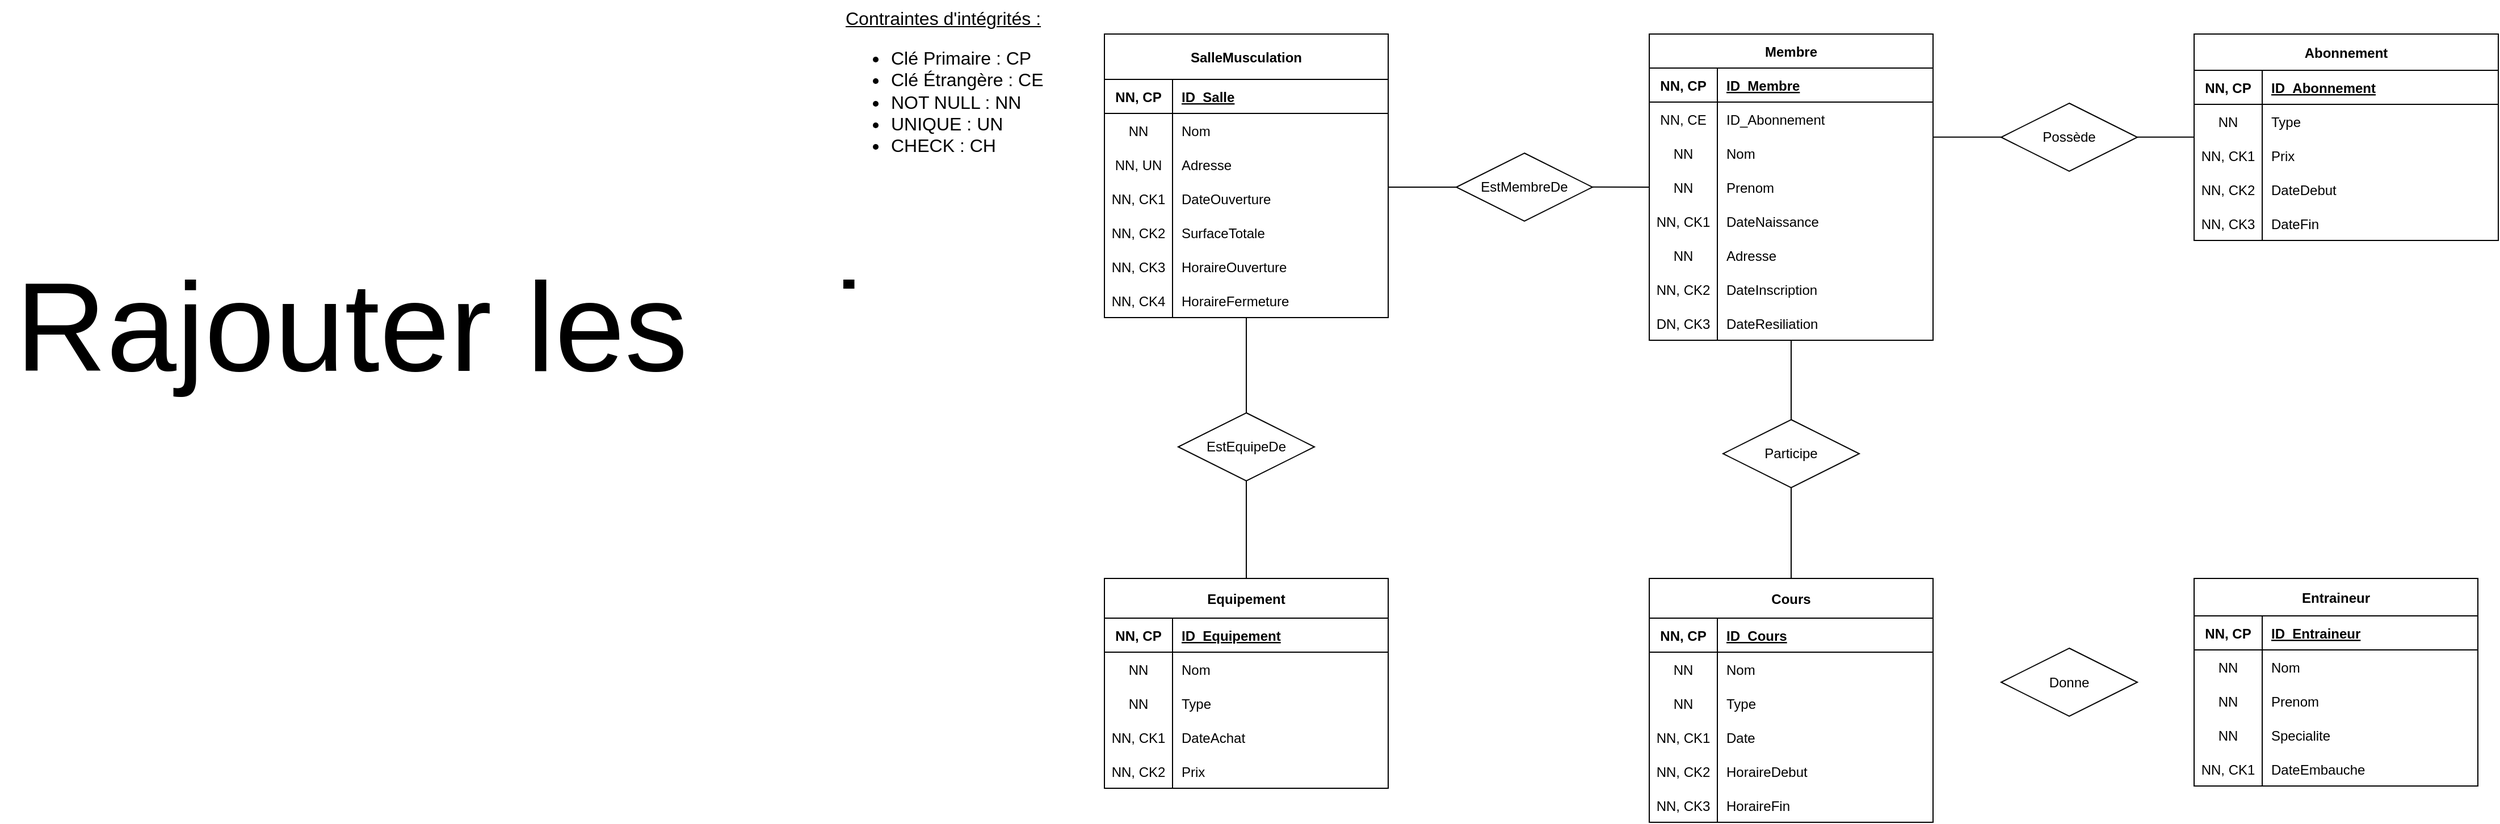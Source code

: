 <mxfile version="22.0.6" type="github">
  <diagram id="R2lEEEUBdFMjLlhIrx00" name="Page-1">
    <mxGraphModel dx="2563" dy="924" grid="1" gridSize="10" guides="1" tooltips="1" connect="1" arrows="1" fold="1" page="0" pageScale="1" pageWidth="850" pageHeight="1100" math="0" shadow="0" extFonts="Permanent Marker^https://fonts.googleapis.com/css?family=Permanent+Marker">
      <root>
        <mxCell id="0" />
        <mxCell id="1" parent="0" />
        <mxCell id="C-vyLk0tnHw3VtMMgP7b-2" value="Membre" style="shape=table;startSize=30;container=1;collapsible=1;childLayout=tableLayout;fixedRows=1;rowLines=0;fontStyle=1;align=center;resizeLast=1;" parent="1" vertex="1">
          <mxGeometry x="480" y="40" width="250" height="270" as="geometry" />
        </mxCell>
        <mxCell id="C-vyLk0tnHw3VtMMgP7b-3" value="" style="shape=partialRectangle;collapsible=0;dropTarget=0;pointerEvents=0;fillColor=none;points=[[0,0.5],[1,0.5]];portConstraint=eastwest;top=0;left=0;right=0;bottom=1;" parent="C-vyLk0tnHw3VtMMgP7b-2" vertex="1">
          <mxGeometry y="30" width="250" height="30" as="geometry" />
        </mxCell>
        <mxCell id="C-vyLk0tnHw3VtMMgP7b-4" value="NN, CP" style="shape=partialRectangle;overflow=hidden;connectable=0;fillColor=none;top=0;left=0;bottom=0;right=0;fontStyle=1;" parent="C-vyLk0tnHw3VtMMgP7b-3" vertex="1">
          <mxGeometry width="60" height="30" as="geometry">
            <mxRectangle width="60" height="30" as="alternateBounds" />
          </mxGeometry>
        </mxCell>
        <mxCell id="C-vyLk0tnHw3VtMMgP7b-5" value="ID_Membre" style="shape=partialRectangle;overflow=hidden;connectable=0;fillColor=none;top=0;left=0;bottom=0;right=0;align=left;spacingLeft=6;fontStyle=5;" parent="C-vyLk0tnHw3VtMMgP7b-3" vertex="1">
          <mxGeometry x="60" width="190" height="30" as="geometry">
            <mxRectangle width="190" height="30" as="alternateBounds" />
          </mxGeometry>
        </mxCell>
        <mxCell id="BvF8xhe03MmfcxocBLk4-19" style="shape=partialRectangle;collapsible=0;dropTarget=0;pointerEvents=0;fillColor=none;points=[[0,0.5],[1,0.5]];portConstraint=eastwest;top=0;left=0;right=0;bottom=0;" vertex="1" parent="C-vyLk0tnHw3VtMMgP7b-2">
          <mxGeometry y="60" width="250" height="30" as="geometry" />
        </mxCell>
        <mxCell id="BvF8xhe03MmfcxocBLk4-20" value="NN, CE" style="shape=partialRectangle;overflow=hidden;connectable=0;fillColor=none;top=0;left=0;bottom=0;right=0;" vertex="1" parent="BvF8xhe03MmfcxocBLk4-19">
          <mxGeometry width="60" height="30" as="geometry">
            <mxRectangle width="60" height="30" as="alternateBounds" />
          </mxGeometry>
        </mxCell>
        <mxCell id="BvF8xhe03MmfcxocBLk4-21" value="ID_Abonnement" style="shape=partialRectangle;overflow=hidden;connectable=0;fillColor=none;top=0;left=0;bottom=0;right=0;align=left;spacingLeft=6;" vertex="1" parent="BvF8xhe03MmfcxocBLk4-19">
          <mxGeometry x="60" width="190" height="30" as="geometry">
            <mxRectangle width="190" height="30" as="alternateBounds" />
          </mxGeometry>
        </mxCell>
        <mxCell id="C-vyLk0tnHw3VtMMgP7b-6" value="" style="shape=partialRectangle;collapsible=0;dropTarget=0;pointerEvents=0;fillColor=none;points=[[0,0.5],[1,0.5]];portConstraint=eastwest;top=0;left=0;right=0;bottom=0;" parent="C-vyLk0tnHw3VtMMgP7b-2" vertex="1">
          <mxGeometry y="90" width="250" height="30" as="geometry" />
        </mxCell>
        <mxCell id="C-vyLk0tnHw3VtMMgP7b-7" value="NN" style="shape=partialRectangle;overflow=hidden;connectable=0;fillColor=none;top=0;left=0;bottom=0;right=0;" parent="C-vyLk0tnHw3VtMMgP7b-6" vertex="1">
          <mxGeometry width="60" height="30" as="geometry">
            <mxRectangle width="60" height="30" as="alternateBounds" />
          </mxGeometry>
        </mxCell>
        <mxCell id="C-vyLk0tnHw3VtMMgP7b-8" value="Nom" style="shape=partialRectangle;overflow=hidden;connectable=0;fillColor=none;top=0;left=0;bottom=0;right=0;align=left;spacingLeft=6;" parent="C-vyLk0tnHw3VtMMgP7b-6" vertex="1">
          <mxGeometry x="60" width="190" height="30" as="geometry">
            <mxRectangle width="190" height="30" as="alternateBounds" />
          </mxGeometry>
        </mxCell>
        <mxCell id="C-vyLk0tnHw3VtMMgP7b-9" value="" style="shape=partialRectangle;collapsible=0;dropTarget=0;pointerEvents=0;fillColor=none;points=[[0,0.5],[1,0.5]];portConstraint=eastwest;top=0;left=0;right=0;bottom=0;" parent="C-vyLk0tnHw3VtMMgP7b-2" vertex="1">
          <mxGeometry y="120" width="250" height="30" as="geometry" />
        </mxCell>
        <mxCell id="C-vyLk0tnHw3VtMMgP7b-10" value="NN" style="shape=partialRectangle;overflow=hidden;connectable=0;fillColor=none;top=0;left=0;bottom=0;right=0;" parent="C-vyLk0tnHw3VtMMgP7b-9" vertex="1">
          <mxGeometry width="60" height="30" as="geometry">
            <mxRectangle width="60" height="30" as="alternateBounds" />
          </mxGeometry>
        </mxCell>
        <mxCell id="C-vyLk0tnHw3VtMMgP7b-11" value="Prenom" style="shape=partialRectangle;overflow=hidden;connectable=0;fillColor=none;top=0;left=0;bottom=0;right=0;align=left;spacingLeft=6;" parent="C-vyLk0tnHw3VtMMgP7b-9" vertex="1">
          <mxGeometry x="60" width="190" height="30" as="geometry">
            <mxRectangle width="190" height="30" as="alternateBounds" />
          </mxGeometry>
        </mxCell>
        <mxCell id="a953mOE0ZV8A7fk9-oR8-11" style="shape=partialRectangle;collapsible=0;dropTarget=0;pointerEvents=0;fillColor=none;points=[[0,0.5],[1,0.5]];portConstraint=eastwest;top=0;left=0;right=0;bottom=0;" parent="C-vyLk0tnHw3VtMMgP7b-2" vertex="1">
          <mxGeometry y="150" width="250" height="30" as="geometry" />
        </mxCell>
        <mxCell id="a953mOE0ZV8A7fk9-oR8-12" value="NN, CK1" style="shape=partialRectangle;overflow=hidden;connectable=0;fillColor=none;top=0;left=0;bottom=0;right=0;" parent="a953mOE0ZV8A7fk9-oR8-11" vertex="1">
          <mxGeometry width="60" height="30" as="geometry">
            <mxRectangle width="60" height="30" as="alternateBounds" />
          </mxGeometry>
        </mxCell>
        <mxCell id="a953mOE0ZV8A7fk9-oR8-13" value="DateNaissance" style="shape=partialRectangle;overflow=hidden;connectable=0;fillColor=none;top=0;left=0;bottom=0;right=0;align=left;spacingLeft=6;" parent="a953mOE0ZV8A7fk9-oR8-11" vertex="1">
          <mxGeometry x="60" width="190" height="30" as="geometry">
            <mxRectangle width="190" height="30" as="alternateBounds" />
          </mxGeometry>
        </mxCell>
        <mxCell id="a953mOE0ZV8A7fk9-oR8-14" style="shape=partialRectangle;collapsible=0;dropTarget=0;pointerEvents=0;fillColor=none;points=[[0,0.5],[1,0.5]];portConstraint=eastwest;top=0;left=0;right=0;bottom=0;" parent="C-vyLk0tnHw3VtMMgP7b-2" vertex="1">
          <mxGeometry y="180" width="250" height="30" as="geometry" />
        </mxCell>
        <mxCell id="a953mOE0ZV8A7fk9-oR8-15" value="NN" style="shape=partialRectangle;overflow=hidden;connectable=0;fillColor=none;top=0;left=0;bottom=0;right=0;" parent="a953mOE0ZV8A7fk9-oR8-14" vertex="1">
          <mxGeometry width="60" height="30" as="geometry">
            <mxRectangle width="60" height="30" as="alternateBounds" />
          </mxGeometry>
        </mxCell>
        <mxCell id="a953mOE0ZV8A7fk9-oR8-16" value="Adresse" style="shape=partialRectangle;overflow=hidden;connectable=0;fillColor=none;top=0;left=0;bottom=0;right=0;align=left;spacingLeft=6;" parent="a953mOE0ZV8A7fk9-oR8-14" vertex="1">
          <mxGeometry x="60" width="190" height="30" as="geometry">
            <mxRectangle width="190" height="30" as="alternateBounds" />
          </mxGeometry>
        </mxCell>
        <mxCell id="a953mOE0ZV8A7fk9-oR8-17" style="shape=partialRectangle;collapsible=0;dropTarget=0;pointerEvents=0;fillColor=none;points=[[0,0.5],[1,0.5]];portConstraint=eastwest;top=0;left=0;right=0;bottom=0;" parent="C-vyLk0tnHw3VtMMgP7b-2" vertex="1">
          <mxGeometry y="210" width="250" height="30" as="geometry" />
        </mxCell>
        <mxCell id="a953mOE0ZV8A7fk9-oR8-18" value="NN, CK2" style="shape=partialRectangle;overflow=hidden;connectable=0;fillColor=none;top=0;left=0;bottom=0;right=0;" parent="a953mOE0ZV8A7fk9-oR8-17" vertex="1">
          <mxGeometry width="60" height="30" as="geometry">
            <mxRectangle width="60" height="30" as="alternateBounds" />
          </mxGeometry>
        </mxCell>
        <mxCell id="a953mOE0ZV8A7fk9-oR8-19" value="DateInscription" style="shape=partialRectangle;overflow=hidden;connectable=0;fillColor=none;top=0;left=0;bottom=0;right=0;align=left;spacingLeft=6;" parent="a953mOE0ZV8A7fk9-oR8-17" vertex="1">
          <mxGeometry x="60" width="190" height="30" as="geometry">
            <mxRectangle width="190" height="30" as="alternateBounds" />
          </mxGeometry>
        </mxCell>
        <mxCell id="BvF8xhe03MmfcxocBLk4-22" style="shape=partialRectangle;collapsible=0;dropTarget=0;pointerEvents=0;fillColor=none;points=[[0,0.5],[1,0.5]];portConstraint=eastwest;top=0;left=0;right=0;bottom=0;" vertex="1" parent="C-vyLk0tnHw3VtMMgP7b-2">
          <mxGeometry y="240" width="250" height="30" as="geometry" />
        </mxCell>
        <mxCell id="BvF8xhe03MmfcxocBLk4-23" value="DN, CK3" style="shape=partialRectangle;overflow=hidden;connectable=0;fillColor=none;top=0;left=0;bottom=0;right=0;" vertex="1" parent="BvF8xhe03MmfcxocBLk4-22">
          <mxGeometry width="60" height="30" as="geometry">
            <mxRectangle width="60" height="30" as="alternateBounds" />
          </mxGeometry>
        </mxCell>
        <mxCell id="BvF8xhe03MmfcxocBLk4-24" value="DateResiliation" style="shape=partialRectangle;overflow=hidden;connectable=0;fillColor=none;top=0;left=0;bottom=0;right=0;align=left;spacingLeft=6;" vertex="1" parent="BvF8xhe03MmfcxocBLk4-22">
          <mxGeometry x="60" width="190" height="30" as="geometry">
            <mxRectangle width="190" height="30" as="alternateBounds" />
          </mxGeometry>
        </mxCell>
        <mxCell id="C-vyLk0tnHw3VtMMgP7b-13" value="Abonnement" style="shape=table;startSize=32;container=1;collapsible=1;childLayout=tableLayout;fixedRows=1;rowLines=0;fontStyle=1;align=center;resizeLast=1;" parent="1" vertex="1">
          <mxGeometry x="960" y="40" width="268" height="182" as="geometry" />
        </mxCell>
        <mxCell id="C-vyLk0tnHw3VtMMgP7b-14" value="" style="shape=partialRectangle;collapsible=0;dropTarget=0;pointerEvents=0;fillColor=none;points=[[0,0.5],[1,0.5]];portConstraint=eastwest;top=0;left=0;right=0;bottom=1;" parent="C-vyLk0tnHw3VtMMgP7b-13" vertex="1">
          <mxGeometry y="32" width="268" height="30" as="geometry" />
        </mxCell>
        <mxCell id="C-vyLk0tnHw3VtMMgP7b-15" value="NN, CP" style="shape=partialRectangle;overflow=hidden;connectable=0;fillColor=none;top=0;left=0;bottom=0;right=0;fontStyle=1;" parent="C-vyLk0tnHw3VtMMgP7b-14" vertex="1">
          <mxGeometry width="60" height="30" as="geometry">
            <mxRectangle width="60" height="30" as="alternateBounds" />
          </mxGeometry>
        </mxCell>
        <mxCell id="C-vyLk0tnHw3VtMMgP7b-16" value="ID_Abonnement" style="shape=partialRectangle;overflow=hidden;connectable=0;fillColor=none;top=0;left=0;bottom=0;right=0;align=left;spacingLeft=6;fontStyle=5;" parent="C-vyLk0tnHw3VtMMgP7b-14" vertex="1">
          <mxGeometry x="60" width="208" height="30" as="geometry">
            <mxRectangle width="208" height="30" as="alternateBounds" />
          </mxGeometry>
        </mxCell>
        <mxCell id="C-vyLk0tnHw3VtMMgP7b-17" value="" style="shape=partialRectangle;collapsible=0;dropTarget=0;pointerEvents=0;fillColor=none;points=[[0,0.5],[1,0.5]];portConstraint=eastwest;top=0;left=0;right=0;bottom=0;" parent="C-vyLk0tnHw3VtMMgP7b-13" vertex="1">
          <mxGeometry y="62" width="268" height="30" as="geometry" />
        </mxCell>
        <mxCell id="C-vyLk0tnHw3VtMMgP7b-18" value="NN" style="shape=partialRectangle;overflow=hidden;connectable=0;fillColor=none;top=0;left=0;bottom=0;right=0;" parent="C-vyLk0tnHw3VtMMgP7b-17" vertex="1">
          <mxGeometry width="60" height="30" as="geometry">
            <mxRectangle width="60" height="30" as="alternateBounds" />
          </mxGeometry>
        </mxCell>
        <mxCell id="C-vyLk0tnHw3VtMMgP7b-19" value="Type" style="shape=partialRectangle;overflow=hidden;connectable=0;fillColor=none;top=0;left=0;bottom=0;right=0;align=left;spacingLeft=6;" parent="C-vyLk0tnHw3VtMMgP7b-17" vertex="1">
          <mxGeometry x="60" width="208" height="30" as="geometry">
            <mxRectangle width="208" height="30" as="alternateBounds" />
          </mxGeometry>
        </mxCell>
        <mxCell id="C-vyLk0tnHw3VtMMgP7b-20" value="" style="shape=partialRectangle;collapsible=0;dropTarget=0;pointerEvents=0;fillColor=none;points=[[0,0.5],[1,0.5]];portConstraint=eastwest;top=0;left=0;right=0;bottom=0;" parent="C-vyLk0tnHw3VtMMgP7b-13" vertex="1">
          <mxGeometry y="92" width="268" height="30" as="geometry" />
        </mxCell>
        <mxCell id="C-vyLk0tnHw3VtMMgP7b-21" value="NN, CK1" style="shape=partialRectangle;overflow=hidden;connectable=0;fillColor=none;top=0;left=0;bottom=0;right=0;" parent="C-vyLk0tnHw3VtMMgP7b-20" vertex="1">
          <mxGeometry width="60" height="30" as="geometry">
            <mxRectangle width="60" height="30" as="alternateBounds" />
          </mxGeometry>
        </mxCell>
        <mxCell id="C-vyLk0tnHw3VtMMgP7b-22" value="Prix" style="shape=partialRectangle;overflow=hidden;connectable=0;fillColor=none;top=0;left=0;bottom=0;right=0;align=left;spacingLeft=6;" parent="C-vyLk0tnHw3VtMMgP7b-20" vertex="1">
          <mxGeometry x="60" width="208" height="30" as="geometry">
            <mxRectangle width="208" height="30" as="alternateBounds" />
          </mxGeometry>
        </mxCell>
        <mxCell id="a953mOE0ZV8A7fk9-oR8-26" style="shape=partialRectangle;collapsible=0;dropTarget=0;pointerEvents=0;fillColor=none;points=[[0,0.5],[1,0.5]];portConstraint=eastwest;top=0;left=0;right=0;bottom=0;" parent="C-vyLk0tnHw3VtMMgP7b-13" vertex="1">
          <mxGeometry y="122" width="268" height="30" as="geometry" />
        </mxCell>
        <mxCell id="a953mOE0ZV8A7fk9-oR8-27" value="NN, CK2" style="shape=partialRectangle;overflow=hidden;connectable=0;fillColor=none;top=0;left=0;bottom=0;right=0;" parent="a953mOE0ZV8A7fk9-oR8-26" vertex="1">
          <mxGeometry width="60" height="30" as="geometry">
            <mxRectangle width="60" height="30" as="alternateBounds" />
          </mxGeometry>
        </mxCell>
        <mxCell id="a953mOE0ZV8A7fk9-oR8-28" value="DateDebut" style="shape=partialRectangle;overflow=hidden;connectable=0;fillColor=none;top=0;left=0;bottom=0;right=0;align=left;spacingLeft=6;" parent="a953mOE0ZV8A7fk9-oR8-26" vertex="1">
          <mxGeometry x="60" width="208" height="30" as="geometry">
            <mxRectangle width="208" height="30" as="alternateBounds" />
          </mxGeometry>
        </mxCell>
        <mxCell id="a953mOE0ZV8A7fk9-oR8-23" style="shape=partialRectangle;collapsible=0;dropTarget=0;pointerEvents=0;fillColor=none;points=[[0,0.5],[1,0.5]];portConstraint=eastwest;top=0;left=0;right=0;bottom=0;" parent="C-vyLk0tnHw3VtMMgP7b-13" vertex="1">
          <mxGeometry y="152" width="268" height="30" as="geometry" />
        </mxCell>
        <mxCell id="a953mOE0ZV8A7fk9-oR8-24" value="NN, CK3" style="shape=partialRectangle;overflow=hidden;connectable=0;fillColor=none;top=0;left=0;bottom=0;right=0;" parent="a953mOE0ZV8A7fk9-oR8-23" vertex="1">
          <mxGeometry width="60" height="30" as="geometry">
            <mxRectangle width="60" height="30" as="alternateBounds" />
          </mxGeometry>
        </mxCell>
        <mxCell id="a953mOE0ZV8A7fk9-oR8-25" value="DateFin" style="shape=partialRectangle;overflow=hidden;connectable=0;fillColor=none;top=0;left=0;bottom=0;right=0;align=left;spacingLeft=6;" parent="a953mOE0ZV8A7fk9-oR8-23" vertex="1">
          <mxGeometry x="60" width="208" height="30" as="geometry">
            <mxRectangle width="208" height="30" as="alternateBounds" />
          </mxGeometry>
        </mxCell>
        <mxCell id="C-vyLk0tnHw3VtMMgP7b-23" value="SalleMusculation" style="shape=table;startSize=40;container=1;collapsible=1;childLayout=tableLayout;fixedRows=1;rowLines=0;fontStyle=1;align=center;resizeLast=1;" parent="1" vertex="1">
          <mxGeometry y="40" width="250" height="250" as="geometry">
            <mxRectangle width="140" height="30" as="alternateBounds" />
          </mxGeometry>
        </mxCell>
        <mxCell id="C-vyLk0tnHw3VtMMgP7b-24" value="" style="shape=partialRectangle;collapsible=0;dropTarget=0;pointerEvents=0;fillColor=none;points=[[0,0.5],[1,0.5]];portConstraint=eastwest;top=0;left=0;right=0;bottom=1;" parent="C-vyLk0tnHw3VtMMgP7b-23" vertex="1">
          <mxGeometry y="40" width="250" height="30" as="geometry" />
        </mxCell>
        <mxCell id="C-vyLk0tnHw3VtMMgP7b-25" value="NN, CP" style="shape=partialRectangle;overflow=hidden;connectable=0;fillColor=none;top=0;left=0;bottom=0;right=0;fontStyle=1;" parent="C-vyLk0tnHw3VtMMgP7b-24" vertex="1">
          <mxGeometry width="60" height="30" as="geometry">
            <mxRectangle width="60" height="30" as="alternateBounds" />
          </mxGeometry>
        </mxCell>
        <mxCell id="C-vyLk0tnHw3VtMMgP7b-26" value="ID_Salle" style="shape=partialRectangle;overflow=hidden;connectable=0;fillColor=none;top=0;left=0;bottom=0;right=0;align=left;spacingLeft=6;fontStyle=5;" parent="C-vyLk0tnHw3VtMMgP7b-24" vertex="1">
          <mxGeometry x="60" width="190" height="30" as="geometry">
            <mxRectangle width="190" height="30" as="alternateBounds" />
          </mxGeometry>
        </mxCell>
        <mxCell id="C-vyLk0tnHw3VtMMgP7b-27" value="" style="shape=partialRectangle;collapsible=0;dropTarget=0;pointerEvents=0;fillColor=none;points=[[0,0.5],[1,0.5]];portConstraint=eastwest;top=0;left=0;right=0;bottom=0;" parent="C-vyLk0tnHw3VtMMgP7b-23" vertex="1">
          <mxGeometry y="70" width="250" height="30" as="geometry" />
        </mxCell>
        <mxCell id="C-vyLk0tnHw3VtMMgP7b-28" value="NN" style="shape=partialRectangle;overflow=hidden;connectable=0;fillColor=none;top=0;left=0;bottom=0;right=0;" parent="C-vyLk0tnHw3VtMMgP7b-27" vertex="1">
          <mxGeometry width="60" height="30" as="geometry">
            <mxRectangle width="60" height="30" as="alternateBounds" />
          </mxGeometry>
        </mxCell>
        <mxCell id="C-vyLk0tnHw3VtMMgP7b-29" value="Nom" style="shape=partialRectangle;overflow=hidden;connectable=0;fillColor=none;top=0;left=0;bottom=0;right=0;align=left;spacingLeft=6;" parent="C-vyLk0tnHw3VtMMgP7b-27" vertex="1">
          <mxGeometry x="60" width="190" height="30" as="geometry">
            <mxRectangle width="190" height="30" as="alternateBounds" />
          </mxGeometry>
        </mxCell>
        <mxCell id="I5nz2bN9vh9PhN7j-dGC-87" style="shape=partialRectangle;collapsible=0;dropTarget=0;pointerEvents=0;fillColor=none;points=[[0,0.5],[1,0.5]];portConstraint=eastwest;top=0;left=0;right=0;bottom=0;" parent="C-vyLk0tnHw3VtMMgP7b-23" vertex="1">
          <mxGeometry y="100" width="250" height="30" as="geometry" />
        </mxCell>
        <mxCell id="I5nz2bN9vh9PhN7j-dGC-88" value="NN, UN" style="shape=partialRectangle;overflow=hidden;connectable=0;fillColor=none;top=0;left=0;bottom=0;right=0;" parent="I5nz2bN9vh9PhN7j-dGC-87" vertex="1">
          <mxGeometry width="60" height="30" as="geometry">
            <mxRectangle width="60" height="30" as="alternateBounds" />
          </mxGeometry>
        </mxCell>
        <mxCell id="I5nz2bN9vh9PhN7j-dGC-89" value="Adresse" style="shape=partialRectangle;overflow=hidden;connectable=0;fillColor=none;top=0;left=0;bottom=0;right=0;align=left;spacingLeft=6;" parent="I5nz2bN9vh9PhN7j-dGC-87" vertex="1">
          <mxGeometry x="60" width="190" height="30" as="geometry">
            <mxRectangle width="190" height="30" as="alternateBounds" />
          </mxGeometry>
        </mxCell>
        <mxCell id="I5nz2bN9vh9PhN7j-dGC-90" style="shape=partialRectangle;collapsible=0;dropTarget=0;pointerEvents=0;fillColor=none;points=[[0,0.5],[1,0.5]];portConstraint=eastwest;top=0;left=0;right=0;bottom=0;" parent="C-vyLk0tnHw3VtMMgP7b-23" vertex="1">
          <mxGeometry y="130" width="250" height="30" as="geometry" />
        </mxCell>
        <mxCell id="I5nz2bN9vh9PhN7j-dGC-91" value="NN, CK1" style="shape=partialRectangle;overflow=hidden;connectable=0;fillColor=none;top=0;left=0;bottom=0;right=0;" parent="I5nz2bN9vh9PhN7j-dGC-90" vertex="1">
          <mxGeometry width="60" height="30" as="geometry">
            <mxRectangle width="60" height="30" as="alternateBounds" />
          </mxGeometry>
        </mxCell>
        <mxCell id="I5nz2bN9vh9PhN7j-dGC-92" value="DateOuverture" style="shape=partialRectangle;overflow=hidden;connectable=0;fillColor=none;top=0;left=0;bottom=0;right=0;align=left;spacingLeft=6;" parent="I5nz2bN9vh9PhN7j-dGC-90" vertex="1">
          <mxGeometry x="60" width="190" height="30" as="geometry">
            <mxRectangle width="190" height="30" as="alternateBounds" />
          </mxGeometry>
        </mxCell>
        <mxCell id="I5nz2bN9vh9PhN7j-dGC-93" style="shape=partialRectangle;collapsible=0;dropTarget=0;pointerEvents=0;fillColor=none;points=[[0,0.5],[1,0.5]];portConstraint=eastwest;top=0;left=0;right=0;bottom=0;" parent="C-vyLk0tnHw3VtMMgP7b-23" vertex="1">
          <mxGeometry y="160" width="250" height="30" as="geometry" />
        </mxCell>
        <mxCell id="I5nz2bN9vh9PhN7j-dGC-94" value="NN, CK2" style="shape=partialRectangle;overflow=hidden;connectable=0;fillColor=none;top=0;left=0;bottom=0;right=0;" parent="I5nz2bN9vh9PhN7j-dGC-93" vertex="1">
          <mxGeometry width="60" height="30" as="geometry">
            <mxRectangle width="60" height="30" as="alternateBounds" />
          </mxGeometry>
        </mxCell>
        <mxCell id="I5nz2bN9vh9PhN7j-dGC-95" value="SurfaceTotale" style="shape=partialRectangle;overflow=hidden;connectable=0;fillColor=none;top=0;left=0;bottom=0;right=0;align=left;spacingLeft=6;" parent="I5nz2bN9vh9PhN7j-dGC-93" vertex="1">
          <mxGeometry x="60" width="190" height="30" as="geometry">
            <mxRectangle width="190" height="30" as="alternateBounds" />
          </mxGeometry>
        </mxCell>
        <mxCell id="BvF8xhe03MmfcxocBLk4-16" style="shape=partialRectangle;collapsible=0;dropTarget=0;pointerEvents=0;fillColor=none;points=[[0,0.5],[1,0.5]];portConstraint=eastwest;top=0;left=0;right=0;bottom=0;" vertex="1" parent="C-vyLk0tnHw3VtMMgP7b-23">
          <mxGeometry y="190" width="250" height="30" as="geometry" />
        </mxCell>
        <mxCell id="BvF8xhe03MmfcxocBLk4-17" value="NN, CK3" style="shape=partialRectangle;overflow=hidden;connectable=0;fillColor=none;top=0;left=0;bottom=0;right=0;" vertex="1" parent="BvF8xhe03MmfcxocBLk4-16">
          <mxGeometry width="60" height="30" as="geometry">
            <mxRectangle width="60" height="30" as="alternateBounds" />
          </mxGeometry>
        </mxCell>
        <mxCell id="BvF8xhe03MmfcxocBLk4-18" value="HoraireOuverture" style="shape=partialRectangle;overflow=hidden;connectable=0;fillColor=none;top=0;left=0;bottom=0;right=0;align=left;spacingLeft=6;" vertex="1" parent="BvF8xhe03MmfcxocBLk4-16">
          <mxGeometry x="60" width="190" height="30" as="geometry">
            <mxRectangle width="190" height="30" as="alternateBounds" />
          </mxGeometry>
        </mxCell>
        <mxCell id="BvF8xhe03MmfcxocBLk4-13" style="shape=partialRectangle;collapsible=0;dropTarget=0;pointerEvents=0;fillColor=none;points=[[0,0.5],[1,0.5]];portConstraint=eastwest;top=0;left=0;right=0;bottom=0;" vertex="1" parent="C-vyLk0tnHw3VtMMgP7b-23">
          <mxGeometry y="220" width="250" height="30" as="geometry" />
        </mxCell>
        <mxCell id="BvF8xhe03MmfcxocBLk4-14" value="NN, CK4" style="shape=partialRectangle;overflow=hidden;connectable=0;fillColor=none;top=0;left=0;bottom=0;right=0;" vertex="1" parent="BvF8xhe03MmfcxocBLk4-13">
          <mxGeometry width="60" height="30" as="geometry">
            <mxRectangle width="60" height="30" as="alternateBounds" />
          </mxGeometry>
        </mxCell>
        <mxCell id="BvF8xhe03MmfcxocBLk4-15" value="HoraireFermeture" style="shape=partialRectangle;overflow=hidden;connectable=0;fillColor=none;top=0;left=0;bottom=0;right=0;align=left;spacingLeft=6;" vertex="1" parent="BvF8xhe03MmfcxocBLk4-13">
          <mxGeometry x="60" width="190" height="30" as="geometry">
            <mxRectangle width="190" height="30" as="alternateBounds" />
          </mxGeometry>
        </mxCell>
        <mxCell id="I5nz2bN9vh9PhN7j-dGC-29" value="Cours" style="shape=table;startSize=35;container=1;collapsible=1;childLayout=tableLayout;fixedRows=1;rowLines=0;fontStyle=1;align=center;resizeLast=1;" parent="1" vertex="1">
          <mxGeometry x="480" y="520" width="250" height="215" as="geometry" />
        </mxCell>
        <mxCell id="I5nz2bN9vh9PhN7j-dGC-30" value="" style="shape=partialRectangle;collapsible=0;dropTarget=0;pointerEvents=0;fillColor=none;points=[[0,0.5],[1,0.5]];portConstraint=eastwest;top=0;left=0;right=0;bottom=1;" parent="I5nz2bN9vh9PhN7j-dGC-29" vertex="1">
          <mxGeometry y="35" width="250" height="30" as="geometry" />
        </mxCell>
        <mxCell id="I5nz2bN9vh9PhN7j-dGC-31" value="NN, CP" style="shape=partialRectangle;overflow=hidden;connectable=0;fillColor=none;top=0;left=0;bottom=0;right=0;fontStyle=1;" parent="I5nz2bN9vh9PhN7j-dGC-30" vertex="1">
          <mxGeometry width="60" height="30" as="geometry">
            <mxRectangle width="60" height="30" as="alternateBounds" />
          </mxGeometry>
        </mxCell>
        <mxCell id="I5nz2bN9vh9PhN7j-dGC-32" value="ID_Cours" style="shape=partialRectangle;overflow=hidden;connectable=0;fillColor=none;top=0;left=0;bottom=0;right=0;align=left;spacingLeft=6;fontStyle=5;" parent="I5nz2bN9vh9PhN7j-dGC-30" vertex="1">
          <mxGeometry x="60" width="190" height="30" as="geometry">
            <mxRectangle width="190" height="30" as="alternateBounds" />
          </mxGeometry>
        </mxCell>
        <mxCell id="I5nz2bN9vh9PhN7j-dGC-33" value="" style="shape=partialRectangle;collapsible=0;dropTarget=0;pointerEvents=0;fillColor=none;points=[[0,0.5],[1,0.5]];portConstraint=eastwest;top=0;left=0;right=0;bottom=0;" parent="I5nz2bN9vh9PhN7j-dGC-29" vertex="1">
          <mxGeometry y="65" width="250" height="30" as="geometry" />
        </mxCell>
        <mxCell id="I5nz2bN9vh9PhN7j-dGC-34" value="NN" style="shape=partialRectangle;overflow=hidden;connectable=0;fillColor=none;top=0;left=0;bottom=0;right=0;" parent="I5nz2bN9vh9PhN7j-dGC-33" vertex="1">
          <mxGeometry width="60" height="30" as="geometry">
            <mxRectangle width="60" height="30" as="alternateBounds" />
          </mxGeometry>
        </mxCell>
        <mxCell id="I5nz2bN9vh9PhN7j-dGC-35" value="Nom" style="shape=partialRectangle;overflow=hidden;connectable=0;fillColor=none;top=0;left=0;bottom=0;right=0;align=left;spacingLeft=6;" parent="I5nz2bN9vh9PhN7j-dGC-33" vertex="1">
          <mxGeometry x="60" width="190" height="30" as="geometry">
            <mxRectangle width="190" height="30" as="alternateBounds" />
          </mxGeometry>
        </mxCell>
        <mxCell id="AxZeriHwfPUx0MWZncGD-11" style="shape=partialRectangle;collapsible=0;dropTarget=0;pointerEvents=0;fillColor=none;points=[[0,0.5],[1,0.5]];portConstraint=eastwest;top=0;left=0;right=0;bottom=0;" parent="I5nz2bN9vh9PhN7j-dGC-29" vertex="1">
          <mxGeometry y="95" width="250" height="30" as="geometry" />
        </mxCell>
        <mxCell id="AxZeriHwfPUx0MWZncGD-12" value="NN" style="shape=partialRectangle;overflow=hidden;connectable=0;fillColor=none;top=0;left=0;bottom=0;right=0;" parent="AxZeriHwfPUx0MWZncGD-11" vertex="1">
          <mxGeometry width="60" height="30" as="geometry">
            <mxRectangle width="60" height="30" as="alternateBounds" />
          </mxGeometry>
        </mxCell>
        <mxCell id="AxZeriHwfPUx0MWZncGD-13" value="Type   " style="shape=partialRectangle;overflow=hidden;connectable=0;fillColor=none;top=0;left=0;bottom=0;right=0;align=left;spacingLeft=6;" parent="AxZeriHwfPUx0MWZncGD-11" vertex="1">
          <mxGeometry x="60" width="190" height="30" as="geometry">
            <mxRectangle width="190" height="30" as="alternateBounds" />
          </mxGeometry>
        </mxCell>
        <mxCell id="AxZeriHwfPUx0MWZncGD-14" style="shape=partialRectangle;collapsible=0;dropTarget=0;pointerEvents=0;fillColor=none;points=[[0,0.5],[1,0.5]];portConstraint=eastwest;top=0;left=0;right=0;bottom=0;" parent="I5nz2bN9vh9PhN7j-dGC-29" vertex="1">
          <mxGeometry y="125" width="250" height="30" as="geometry" />
        </mxCell>
        <mxCell id="AxZeriHwfPUx0MWZncGD-15" value="NN, CK1" style="shape=partialRectangle;overflow=hidden;connectable=0;fillColor=none;top=0;left=0;bottom=0;right=0;" parent="AxZeriHwfPUx0MWZncGD-14" vertex="1">
          <mxGeometry width="60" height="30" as="geometry">
            <mxRectangle width="60" height="30" as="alternateBounds" />
          </mxGeometry>
        </mxCell>
        <mxCell id="AxZeriHwfPUx0MWZncGD-16" value="Date" style="shape=partialRectangle;overflow=hidden;connectable=0;fillColor=none;top=0;left=0;bottom=0;right=0;align=left;spacingLeft=6;" parent="AxZeriHwfPUx0MWZncGD-14" vertex="1">
          <mxGeometry x="60" width="190" height="30" as="geometry">
            <mxRectangle width="190" height="30" as="alternateBounds" />
          </mxGeometry>
        </mxCell>
        <mxCell id="AxZeriHwfPUx0MWZncGD-17" style="shape=partialRectangle;collapsible=0;dropTarget=0;pointerEvents=0;fillColor=none;points=[[0,0.5],[1,0.5]];portConstraint=eastwest;top=0;left=0;right=0;bottom=0;" parent="I5nz2bN9vh9PhN7j-dGC-29" vertex="1">
          <mxGeometry y="155" width="250" height="30" as="geometry" />
        </mxCell>
        <mxCell id="AxZeriHwfPUx0MWZncGD-18" value="NN, CK2" style="shape=partialRectangle;overflow=hidden;connectable=0;fillColor=none;top=0;left=0;bottom=0;right=0;" parent="AxZeriHwfPUx0MWZncGD-17" vertex="1">
          <mxGeometry width="60" height="30" as="geometry">
            <mxRectangle width="60" height="30" as="alternateBounds" />
          </mxGeometry>
        </mxCell>
        <mxCell id="AxZeriHwfPUx0MWZncGD-19" value="HoraireDebut" style="shape=partialRectangle;overflow=hidden;connectable=0;fillColor=none;top=0;left=0;bottom=0;right=0;align=left;spacingLeft=6;" parent="AxZeriHwfPUx0MWZncGD-17" vertex="1">
          <mxGeometry x="60" width="190" height="30" as="geometry">
            <mxRectangle width="190" height="30" as="alternateBounds" />
          </mxGeometry>
        </mxCell>
        <mxCell id="BvF8xhe03MmfcxocBLk4-52" style="shape=partialRectangle;collapsible=0;dropTarget=0;pointerEvents=0;fillColor=none;points=[[0,0.5],[1,0.5]];portConstraint=eastwest;top=0;left=0;right=0;bottom=0;" vertex="1" parent="I5nz2bN9vh9PhN7j-dGC-29">
          <mxGeometry y="185" width="250" height="30" as="geometry" />
        </mxCell>
        <mxCell id="BvF8xhe03MmfcxocBLk4-53" value="NN, CK3" style="shape=partialRectangle;overflow=hidden;connectable=0;fillColor=none;top=0;left=0;bottom=0;right=0;" vertex="1" parent="BvF8xhe03MmfcxocBLk4-52">
          <mxGeometry width="60" height="30" as="geometry">
            <mxRectangle width="60" height="30" as="alternateBounds" />
          </mxGeometry>
        </mxCell>
        <mxCell id="BvF8xhe03MmfcxocBLk4-54" value="HoraireFin" style="shape=partialRectangle;overflow=hidden;connectable=0;fillColor=none;top=0;left=0;bottom=0;right=0;align=left;spacingLeft=6;" vertex="1" parent="BvF8xhe03MmfcxocBLk4-52">
          <mxGeometry x="60" width="190" height="30" as="geometry">
            <mxRectangle width="190" height="30" as="alternateBounds" />
          </mxGeometry>
        </mxCell>
        <mxCell id="I5nz2bN9vh9PhN7j-dGC-39" value="Equipement" style="shape=table;startSize=35;container=1;collapsible=1;childLayout=tableLayout;fixedRows=1;rowLines=0;fontStyle=1;align=center;resizeLast=1;" parent="1" vertex="1">
          <mxGeometry y="520" width="250" height="185" as="geometry" />
        </mxCell>
        <mxCell id="I5nz2bN9vh9PhN7j-dGC-40" value="" style="shape=partialRectangle;collapsible=0;dropTarget=0;pointerEvents=0;fillColor=none;points=[[0,0.5],[1,0.5]];portConstraint=eastwest;top=0;left=0;right=0;bottom=1;" parent="I5nz2bN9vh9PhN7j-dGC-39" vertex="1">
          <mxGeometry y="35" width="250" height="30" as="geometry" />
        </mxCell>
        <mxCell id="I5nz2bN9vh9PhN7j-dGC-41" value="NN, CP" style="shape=partialRectangle;overflow=hidden;connectable=0;fillColor=none;top=0;left=0;bottom=0;right=0;fontStyle=1;" parent="I5nz2bN9vh9PhN7j-dGC-40" vertex="1">
          <mxGeometry width="60" height="30" as="geometry">
            <mxRectangle width="60" height="30" as="alternateBounds" />
          </mxGeometry>
        </mxCell>
        <mxCell id="I5nz2bN9vh9PhN7j-dGC-42" value="ID_Equipement" style="shape=partialRectangle;overflow=hidden;connectable=0;fillColor=none;top=0;left=0;bottom=0;right=0;align=left;spacingLeft=6;fontStyle=5;" parent="I5nz2bN9vh9PhN7j-dGC-40" vertex="1">
          <mxGeometry x="60" width="190" height="30" as="geometry">
            <mxRectangle width="190" height="30" as="alternateBounds" />
          </mxGeometry>
        </mxCell>
        <mxCell id="AxZeriHwfPUx0MWZncGD-2" style="shape=partialRectangle;collapsible=0;dropTarget=0;pointerEvents=0;fillColor=none;points=[[0,0.5],[1,0.5]];portConstraint=eastwest;top=0;left=0;right=0;bottom=0;" parent="I5nz2bN9vh9PhN7j-dGC-39" vertex="1">
          <mxGeometry y="65" width="250" height="30" as="geometry" />
        </mxCell>
        <mxCell id="AxZeriHwfPUx0MWZncGD-3" value="NN" style="shape=partialRectangle;overflow=hidden;connectable=0;fillColor=none;top=0;left=0;bottom=0;right=0;" parent="AxZeriHwfPUx0MWZncGD-2" vertex="1">
          <mxGeometry width="60" height="30" as="geometry">
            <mxRectangle width="60" height="30" as="alternateBounds" />
          </mxGeometry>
        </mxCell>
        <mxCell id="AxZeriHwfPUx0MWZncGD-4" value="Nom" style="shape=partialRectangle;overflow=hidden;connectable=0;fillColor=none;top=0;left=0;bottom=0;right=0;align=left;spacingLeft=6;" parent="AxZeriHwfPUx0MWZncGD-2" vertex="1">
          <mxGeometry x="60" width="190" height="30" as="geometry">
            <mxRectangle width="190" height="30" as="alternateBounds" />
          </mxGeometry>
        </mxCell>
        <mxCell id="AxZeriHwfPUx0MWZncGD-8" style="shape=partialRectangle;collapsible=0;dropTarget=0;pointerEvents=0;fillColor=none;points=[[0,0.5],[1,0.5]];portConstraint=eastwest;top=0;left=0;right=0;bottom=0;" parent="I5nz2bN9vh9PhN7j-dGC-39" vertex="1">
          <mxGeometry y="95" width="250" height="30" as="geometry" />
        </mxCell>
        <mxCell id="AxZeriHwfPUx0MWZncGD-9" value="NN" style="shape=partialRectangle;overflow=hidden;connectable=0;fillColor=none;top=0;left=0;bottom=0;right=0;" parent="AxZeriHwfPUx0MWZncGD-8" vertex="1">
          <mxGeometry width="60" height="30" as="geometry">
            <mxRectangle width="60" height="30" as="alternateBounds" />
          </mxGeometry>
        </mxCell>
        <mxCell id="AxZeriHwfPUx0MWZncGD-10" value="Type" style="shape=partialRectangle;overflow=hidden;connectable=0;fillColor=none;top=0;left=0;bottom=0;right=0;align=left;spacingLeft=6;" parent="AxZeriHwfPUx0MWZncGD-8" vertex="1">
          <mxGeometry x="60" width="190" height="30" as="geometry">
            <mxRectangle width="190" height="30" as="alternateBounds" />
          </mxGeometry>
        </mxCell>
        <mxCell id="BvF8xhe03MmfcxocBLk4-49" style="shape=partialRectangle;collapsible=0;dropTarget=0;pointerEvents=0;fillColor=none;points=[[0,0.5],[1,0.5]];portConstraint=eastwest;top=0;left=0;right=0;bottom=0;" vertex="1" parent="I5nz2bN9vh9PhN7j-dGC-39">
          <mxGeometry y="125" width="250" height="30" as="geometry" />
        </mxCell>
        <mxCell id="BvF8xhe03MmfcxocBLk4-50" value="NN, CK1" style="shape=partialRectangle;overflow=hidden;connectable=0;fillColor=none;top=0;left=0;bottom=0;right=0;" vertex="1" parent="BvF8xhe03MmfcxocBLk4-49">
          <mxGeometry width="60" height="30" as="geometry">
            <mxRectangle width="60" height="30" as="alternateBounds" />
          </mxGeometry>
        </mxCell>
        <mxCell id="BvF8xhe03MmfcxocBLk4-51" value="DateAchat" style="shape=partialRectangle;overflow=hidden;connectable=0;fillColor=none;top=0;left=0;bottom=0;right=0;align=left;spacingLeft=6;" vertex="1" parent="BvF8xhe03MmfcxocBLk4-49">
          <mxGeometry x="60" width="190" height="30" as="geometry">
            <mxRectangle width="190" height="30" as="alternateBounds" />
          </mxGeometry>
        </mxCell>
        <mxCell id="BvF8xhe03MmfcxocBLk4-46" style="shape=partialRectangle;collapsible=0;dropTarget=0;pointerEvents=0;fillColor=none;points=[[0,0.5],[1,0.5]];portConstraint=eastwest;top=0;left=0;right=0;bottom=0;" vertex="1" parent="I5nz2bN9vh9PhN7j-dGC-39">
          <mxGeometry y="155" width="250" height="30" as="geometry" />
        </mxCell>
        <mxCell id="BvF8xhe03MmfcxocBLk4-47" value="NN, CK2" style="shape=partialRectangle;overflow=hidden;connectable=0;fillColor=none;top=0;left=0;bottom=0;right=0;" vertex="1" parent="BvF8xhe03MmfcxocBLk4-46">
          <mxGeometry width="60" height="30" as="geometry">
            <mxRectangle width="60" height="30" as="alternateBounds" />
          </mxGeometry>
        </mxCell>
        <mxCell id="BvF8xhe03MmfcxocBLk4-48" value="Prix" style="shape=partialRectangle;overflow=hidden;connectable=0;fillColor=none;top=0;left=0;bottom=0;right=0;align=left;spacingLeft=6;" vertex="1" parent="BvF8xhe03MmfcxocBLk4-46">
          <mxGeometry x="60" width="190" height="30" as="geometry">
            <mxRectangle width="190" height="30" as="alternateBounds" />
          </mxGeometry>
        </mxCell>
        <mxCell id="I5nz2bN9vh9PhN7j-dGC-49" value="Entraineur" style="shape=table;startSize=33;container=1;collapsible=1;childLayout=tableLayout;fixedRows=1;rowLines=0;fontStyle=1;align=center;resizeLast=1;" parent="1" vertex="1">
          <mxGeometry x="960" y="520" width="250" height="183" as="geometry" />
        </mxCell>
        <mxCell id="I5nz2bN9vh9PhN7j-dGC-50" value="" style="shape=partialRectangle;collapsible=0;dropTarget=0;pointerEvents=0;fillColor=none;points=[[0,0.5],[1,0.5]];portConstraint=eastwest;top=0;left=0;right=0;bottom=1;" parent="I5nz2bN9vh9PhN7j-dGC-49" vertex="1">
          <mxGeometry y="33" width="250" height="30" as="geometry" />
        </mxCell>
        <mxCell id="I5nz2bN9vh9PhN7j-dGC-51" value="NN, CP" style="shape=partialRectangle;overflow=hidden;connectable=0;fillColor=none;top=0;left=0;bottom=0;right=0;fontStyle=1;" parent="I5nz2bN9vh9PhN7j-dGC-50" vertex="1">
          <mxGeometry width="60" height="30" as="geometry">
            <mxRectangle width="60" height="30" as="alternateBounds" />
          </mxGeometry>
        </mxCell>
        <mxCell id="I5nz2bN9vh9PhN7j-dGC-52" value="ID_Entraineur" style="shape=partialRectangle;overflow=hidden;connectable=0;fillColor=none;top=0;left=0;bottom=0;right=0;align=left;spacingLeft=6;fontStyle=5;" parent="I5nz2bN9vh9PhN7j-dGC-50" vertex="1">
          <mxGeometry x="60" width="190" height="30" as="geometry">
            <mxRectangle width="190" height="30" as="alternateBounds" />
          </mxGeometry>
        </mxCell>
        <mxCell id="I5nz2bN9vh9PhN7j-dGC-53" value="" style="shape=partialRectangle;collapsible=0;dropTarget=0;pointerEvents=0;fillColor=none;points=[[0,0.5],[1,0.5]];portConstraint=eastwest;top=0;left=0;right=0;bottom=0;" parent="I5nz2bN9vh9PhN7j-dGC-49" vertex="1">
          <mxGeometry y="63" width="250" height="30" as="geometry" />
        </mxCell>
        <mxCell id="I5nz2bN9vh9PhN7j-dGC-54" value="NN" style="shape=partialRectangle;overflow=hidden;connectable=0;fillColor=none;top=0;left=0;bottom=0;right=0;" parent="I5nz2bN9vh9PhN7j-dGC-53" vertex="1">
          <mxGeometry width="60" height="30" as="geometry">
            <mxRectangle width="60" height="30" as="alternateBounds" />
          </mxGeometry>
        </mxCell>
        <mxCell id="I5nz2bN9vh9PhN7j-dGC-55" value="Nom" style="shape=partialRectangle;overflow=hidden;connectable=0;fillColor=none;top=0;left=0;bottom=0;right=0;align=left;spacingLeft=6;" parent="I5nz2bN9vh9PhN7j-dGC-53" vertex="1">
          <mxGeometry x="60" width="190" height="30" as="geometry">
            <mxRectangle width="190" height="30" as="alternateBounds" />
          </mxGeometry>
        </mxCell>
        <mxCell id="AxZeriHwfPUx0MWZncGD-20" style="shape=partialRectangle;collapsible=0;dropTarget=0;pointerEvents=0;fillColor=none;points=[[0,0.5],[1,0.5]];portConstraint=eastwest;top=0;left=0;right=0;bottom=0;" parent="I5nz2bN9vh9PhN7j-dGC-49" vertex="1">
          <mxGeometry y="93" width="250" height="30" as="geometry" />
        </mxCell>
        <mxCell id="AxZeriHwfPUx0MWZncGD-21" value="NN" style="shape=partialRectangle;overflow=hidden;connectable=0;fillColor=none;top=0;left=0;bottom=0;right=0;" parent="AxZeriHwfPUx0MWZncGD-20" vertex="1">
          <mxGeometry width="60" height="30" as="geometry">
            <mxRectangle width="60" height="30" as="alternateBounds" />
          </mxGeometry>
        </mxCell>
        <mxCell id="AxZeriHwfPUx0MWZncGD-22" value="Prenom" style="shape=partialRectangle;overflow=hidden;connectable=0;fillColor=none;top=0;left=0;bottom=0;right=0;align=left;spacingLeft=6;" parent="AxZeriHwfPUx0MWZncGD-20" vertex="1">
          <mxGeometry x="60" width="190" height="30" as="geometry">
            <mxRectangle width="190" height="30" as="alternateBounds" />
          </mxGeometry>
        </mxCell>
        <mxCell id="AxZeriHwfPUx0MWZncGD-23" style="shape=partialRectangle;collapsible=0;dropTarget=0;pointerEvents=0;fillColor=none;points=[[0,0.5],[1,0.5]];portConstraint=eastwest;top=0;left=0;right=0;bottom=0;" parent="I5nz2bN9vh9PhN7j-dGC-49" vertex="1">
          <mxGeometry y="123" width="250" height="30" as="geometry" />
        </mxCell>
        <mxCell id="AxZeriHwfPUx0MWZncGD-24" value="NN" style="shape=partialRectangle;overflow=hidden;connectable=0;fillColor=none;top=0;left=0;bottom=0;right=0;" parent="AxZeriHwfPUx0MWZncGD-23" vertex="1">
          <mxGeometry width="60" height="30" as="geometry">
            <mxRectangle width="60" height="30" as="alternateBounds" />
          </mxGeometry>
        </mxCell>
        <mxCell id="AxZeriHwfPUx0MWZncGD-25" value="Specialite" style="shape=partialRectangle;overflow=hidden;connectable=0;fillColor=none;top=0;left=0;bottom=0;right=0;align=left;spacingLeft=6;" parent="AxZeriHwfPUx0MWZncGD-23" vertex="1">
          <mxGeometry x="60" width="190" height="30" as="geometry">
            <mxRectangle width="190" height="30" as="alternateBounds" />
          </mxGeometry>
        </mxCell>
        <mxCell id="AxZeriHwfPUx0MWZncGD-26" style="shape=partialRectangle;collapsible=0;dropTarget=0;pointerEvents=0;fillColor=none;points=[[0,0.5],[1,0.5]];portConstraint=eastwest;top=0;left=0;right=0;bottom=0;" parent="I5nz2bN9vh9PhN7j-dGC-49" vertex="1">
          <mxGeometry y="153" width="250" height="30" as="geometry" />
        </mxCell>
        <mxCell id="AxZeriHwfPUx0MWZncGD-27" value="NN, CK1" style="shape=partialRectangle;overflow=hidden;connectable=0;fillColor=none;top=0;left=0;bottom=0;right=0;" parent="AxZeriHwfPUx0MWZncGD-26" vertex="1">
          <mxGeometry width="60" height="30" as="geometry">
            <mxRectangle width="60" height="30" as="alternateBounds" />
          </mxGeometry>
        </mxCell>
        <mxCell id="AxZeriHwfPUx0MWZncGD-28" value="DateEmbauche" style="shape=partialRectangle;overflow=hidden;connectable=0;fillColor=none;top=0;left=0;bottom=0;right=0;align=left;spacingLeft=6;" parent="AxZeriHwfPUx0MWZncGD-26" vertex="1">
          <mxGeometry x="60" width="190" height="30" as="geometry">
            <mxRectangle width="190" height="30" as="alternateBounds" />
          </mxGeometry>
        </mxCell>
        <mxCell id="a953mOE0ZV8A7fk9-oR8-37" value="&lt;u&gt;Contraintes d&#39;intégrités :&lt;/u&gt;&lt;br style=&quot;font-size: 16px;&quot;&gt;&lt;ul&gt;&lt;li&gt;Clé Primaire : CP&lt;br&gt;&lt;/li&gt;&lt;li&gt;Clé Étrangère : CE&lt;br&gt;&lt;/li&gt;&lt;li&gt;NOT NULL : NN&lt;br&gt;&lt;/li&gt;&lt;li&gt;UNIQUE : UN&lt;br&gt;&lt;/li&gt;&lt;li&gt;CHECK : CH&lt;br&gt;&lt;/li&gt;&lt;/ul&gt;" style="text;html=1;align=left;verticalAlign=middle;resizable=0;points=[];autosize=1;strokeColor=none;fillColor=none;fontSize=16;" parent="1" vertex="1">
          <mxGeometry x="-230" y="10" width="200" height="160" as="geometry" />
        </mxCell>
        <mxCell id="zmr2La2uD8AsF83B7Kmm-1" value="Rajouter les roles" style="text;html=1;align=center;verticalAlign=middle;resizable=0;points=[];autosize=1;strokeColor=none;fillColor=none;fontSize=111;" parent="1" vertex="1">
          <mxGeometry x="-973" y="224" width="890" height="150" as="geometry" />
        </mxCell>
        <mxCell id="BvF8xhe03MmfcxocBLk4-78" value="" style="rounded=0;orthogonalLoop=1;jettySize=auto;html=1;endArrow=none;endFill=0;" edge="1" parent="1" source="BvF8xhe03MmfcxocBLk4-55" target="BvF8xhe03MmfcxocBLk4-22">
          <mxGeometry relative="1" as="geometry" />
        </mxCell>
        <mxCell id="BvF8xhe03MmfcxocBLk4-79" value="" style="rounded=0;orthogonalLoop=1;jettySize=auto;html=1;endArrow=none;endFill=0;entryX=0.5;entryY=0;entryDx=0;entryDy=0;" edge="1" parent="1" source="BvF8xhe03MmfcxocBLk4-55" target="I5nz2bN9vh9PhN7j-dGC-29">
          <mxGeometry relative="1" as="geometry" />
        </mxCell>
        <mxCell id="BvF8xhe03MmfcxocBLk4-55" value="Participe" style="shape=rhombus;perimeter=rhombusPerimeter;whiteSpace=wrap;html=1;align=center;rotation=0;" vertex="1" parent="1">
          <mxGeometry x="545" y="380" width="120" height="60" as="geometry" />
        </mxCell>
        <mxCell id="BvF8xhe03MmfcxocBLk4-56" value="Possède" style="shape=rhombus;perimeter=rhombusPerimeter;whiteSpace=wrap;html=1;align=center;rotation=0;" vertex="1" parent="1">
          <mxGeometry x="790" y="101" width="120" height="60" as="geometry" />
        </mxCell>
        <mxCell id="BvF8xhe03MmfcxocBLk4-57" value="EstMembreDe" style="shape=rhombus;perimeter=rhombusPerimeter;whiteSpace=wrap;html=1;align=center;rotation=0;" vertex="1" parent="1">
          <mxGeometry x="310" y="145" width="120" height="60" as="geometry" />
        </mxCell>
        <mxCell id="BvF8xhe03MmfcxocBLk4-71" value="" style="rounded=0;orthogonalLoop=1;jettySize=auto;html=1;endArrow=none;endFill=0;" edge="1" parent="1" source="BvF8xhe03MmfcxocBLk4-58" target="BvF8xhe03MmfcxocBLk4-13">
          <mxGeometry relative="1" as="geometry" />
        </mxCell>
        <mxCell id="BvF8xhe03MmfcxocBLk4-72" value="" style="rounded=0;orthogonalLoop=1;jettySize=auto;html=1;endArrow=none;endFill=0;entryX=0.5;entryY=0;entryDx=0;entryDy=0;" edge="1" parent="1" source="BvF8xhe03MmfcxocBLk4-58" target="I5nz2bN9vh9PhN7j-dGC-39">
          <mxGeometry relative="1" as="geometry" />
        </mxCell>
        <mxCell id="BvF8xhe03MmfcxocBLk4-58" value="EstEquipeDe" style="shape=rhombus;perimeter=rhombusPerimeter;whiteSpace=wrap;html=1;align=center;rotation=0;" vertex="1" parent="1">
          <mxGeometry x="65" y="374" width="120" height="60" as="geometry" />
        </mxCell>
        <mxCell id="BvF8xhe03MmfcxocBLk4-67" value="" style="endArrow=none;html=1;rounded=0;entryX=0;entryY=0.5;entryDx=0;entryDy=0;" edge="1" parent="1" target="BvF8xhe03MmfcxocBLk4-57">
          <mxGeometry width="50" height="50" relative="1" as="geometry">
            <mxPoint x="250" y="175" as="sourcePoint" />
            <mxPoint x="310" y="174.75" as="targetPoint" />
          </mxGeometry>
        </mxCell>
        <mxCell id="BvF8xhe03MmfcxocBLk4-68" value="" style="endArrow=none;html=1;rounded=0;" edge="1" parent="1">
          <mxGeometry width="50" height="50" relative="1" as="geometry">
            <mxPoint x="430" y="174.93" as="sourcePoint" />
            <mxPoint x="480" y="175" as="targetPoint" />
          </mxGeometry>
        </mxCell>
        <mxCell id="BvF8xhe03MmfcxocBLk4-69" value="" style="endArrow=none;html=1;rounded=0;entryX=0;entryY=0.5;entryDx=0;entryDy=0;" edge="1" parent="1">
          <mxGeometry width="50" height="50" relative="1" as="geometry">
            <mxPoint x="730" y="130.93" as="sourcePoint" />
            <mxPoint x="790" y="130.93" as="targetPoint" />
          </mxGeometry>
        </mxCell>
        <mxCell id="BvF8xhe03MmfcxocBLk4-70" value="" style="endArrow=none;html=1;rounded=0;entryX=0;entryY=0.964;entryDx=0;entryDy=0;entryPerimeter=0;" edge="1" parent="1" target="C-vyLk0tnHw3VtMMgP7b-17">
          <mxGeometry width="50" height="50" relative="1" as="geometry">
            <mxPoint x="910" y="130.93" as="sourcePoint" />
            <mxPoint x="950" y="130.93" as="targetPoint" />
          </mxGeometry>
        </mxCell>
        <mxCell id="BvF8xhe03MmfcxocBLk4-76" value="Donne" style="shape=rhombus;perimeter=rhombusPerimeter;whiteSpace=wrap;html=1;align=center;rotation=0;" vertex="1" parent="1">
          <mxGeometry x="790" y="581.5" width="120" height="60" as="geometry" />
        </mxCell>
      </root>
    </mxGraphModel>
  </diagram>
</mxfile>
